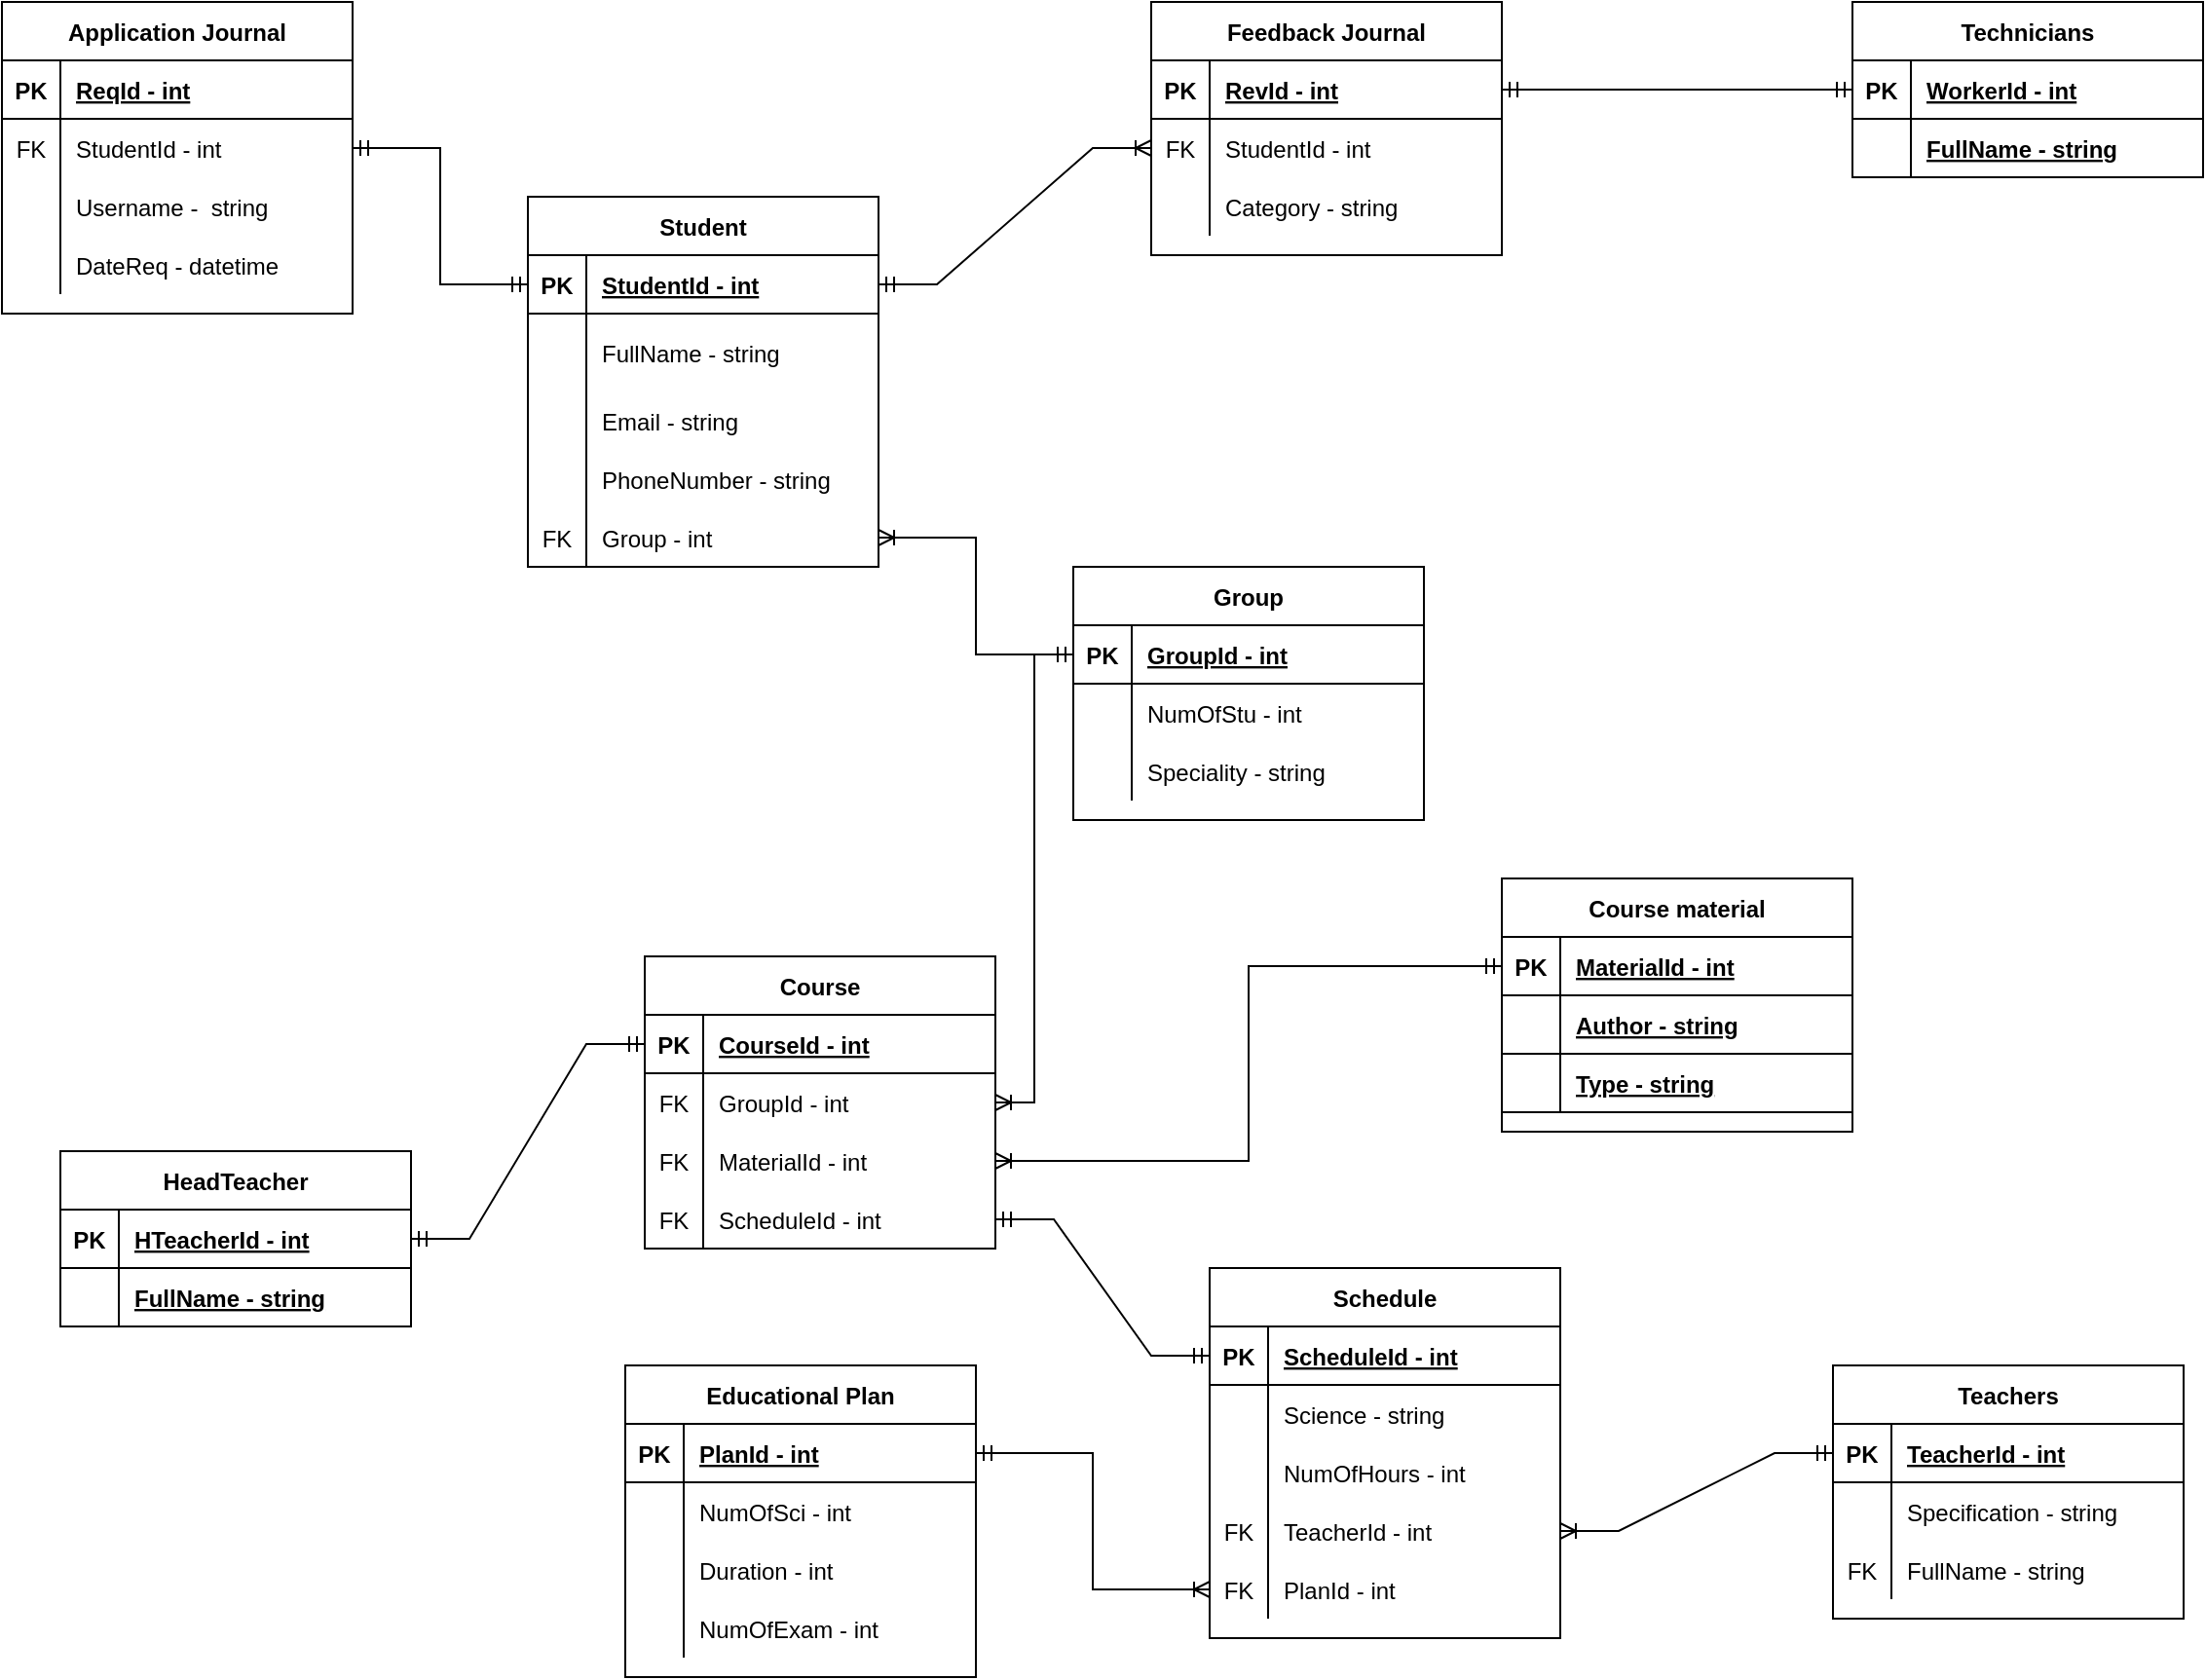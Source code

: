 <mxfile version="15.8.8" type="github">
  <diagram id="3wXirlA94ClRfBBOiUxg" name="Page-1">
    <mxGraphModel dx="1038" dy="579" grid="1" gridSize="10" guides="1" tooltips="1" connect="1" arrows="1" fold="1" page="1" pageScale="1" pageWidth="827" pageHeight="1169" math="0" shadow="0">
      <root>
        <mxCell id="0" />
        <mxCell id="1" parent="0" />
        <mxCell id="1GQ2bCHYJ9LrjRl-KCbF-2" value="Student" style="shape=table;startSize=30;container=1;collapsible=1;childLayout=tableLayout;fixedRows=1;rowLines=0;fontStyle=1;align=center;resizeLast=1;fillColor=default;strokeColor=default;fontColor=default;" parent="1" vertex="1">
          <mxGeometry x="300" y="150" width="180" height="190" as="geometry" />
        </mxCell>
        <mxCell id="1GQ2bCHYJ9LrjRl-KCbF-3" value="" style="shape=partialRectangle;collapsible=0;dropTarget=0;pointerEvents=0;fillColor=none;top=0;left=0;bottom=1;right=0;points=[[0,0.5],[1,0.5]];portConstraint=eastwest;" parent="1GQ2bCHYJ9LrjRl-KCbF-2" vertex="1">
          <mxGeometry y="30" width="180" height="30" as="geometry" />
        </mxCell>
        <mxCell id="1GQ2bCHYJ9LrjRl-KCbF-4" value="PK" style="shape=partialRectangle;connectable=0;fillColor=none;top=0;left=0;bottom=0;right=0;fontStyle=1;overflow=hidden;" parent="1GQ2bCHYJ9LrjRl-KCbF-3" vertex="1">
          <mxGeometry width="30" height="30" as="geometry">
            <mxRectangle width="30" height="30" as="alternateBounds" />
          </mxGeometry>
        </mxCell>
        <mxCell id="1GQ2bCHYJ9LrjRl-KCbF-5" value="StudentId - int" style="shape=partialRectangle;connectable=0;fillColor=none;top=0;left=0;bottom=0;right=0;align=left;spacingLeft=6;fontStyle=5;overflow=hidden;" parent="1GQ2bCHYJ9LrjRl-KCbF-3" vertex="1">
          <mxGeometry x="30" width="150" height="30" as="geometry">
            <mxRectangle width="150" height="30" as="alternateBounds" />
          </mxGeometry>
        </mxCell>
        <mxCell id="1GQ2bCHYJ9LrjRl-KCbF-6" value="" style="shape=partialRectangle;collapsible=0;dropTarget=0;pointerEvents=0;fillColor=none;top=0;left=0;bottom=0;right=0;points=[[0,0.5],[1,0.5]];portConstraint=eastwest;" parent="1GQ2bCHYJ9LrjRl-KCbF-2" vertex="1">
          <mxGeometry y="60" width="180" height="40" as="geometry" />
        </mxCell>
        <mxCell id="1GQ2bCHYJ9LrjRl-KCbF-7" value="" style="shape=partialRectangle;connectable=0;fillColor=none;top=0;left=0;bottom=0;right=0;editable=1;overflow=hidden;" parent="1GQ2bCHYJ9LrjRl-KCbF-6" vertex="1">
          <mxGeometry width="30" height="40" as="geometry">
            <mxRectangle width="30" height="40" as="alternateBounds" />
          </mxGeometry>
        </mxCell>
        <mxCell id="1GQ2bCHYJ9LrjRl-KCbF-8" value="FullName - string" style="shape=partialRectangle;connectable=0;fillColor=none;top=0;left=0;bottom=0;right=0;align=left;spacingLeft=6;overflow=hidden;" parent="1GQ2bCHYJ9LrjRl-KCbF-6" vertex="1">
          <mxGeometry x="30" width="150" height="40" as="geometry">
            <mxRectangle width="150" height="40" as="alternateBounds" />
          </mxGeometry>
        </mxCell>
        <mxCell id="1GQ2bCHYJ9LrjRl-KCbF-9" value="" style="shape=partialRectangle;collapsible=0;dropTarget=0;pointerEvents=0;fillColor=none;top=0;left=0;bottom=0;right=0;points=[[0,0.5],[1,0.5]];portConstraint=eastwest;" parent="1GQ2bCHYJ9LrjRl-KCbF-2" vertex="1">
          <mxGeometry y="100" width="180" height="30" as="geometry" />
        </mxCell>
        <mxCell id="1GQ2bCHYJ9LrjRl-KCbF-10" value="" style="shape=partialRectangle;connectable=0;fillColor=none;top=0;left=0;bottom=0;right=0;editable=1;overflow=hidden;" parent="1GQ2bCHYJ9LrjRl-KCbF-9" vertex="1">
          <mxGeometry width="30" height="30" as="geometry">
            <mxRectangle width="30" height="30" as="alternateBounds" />
          </mxGeometry>
        </mxCell>
        <mxCell id="1GQ2bCHYJ9LrjRl-KCbF-11" value="Email - string" style="shape=partialRectangle;connectable=0;fillColor=none;top=0;left=0;bottom=0;right=0;align=left;spacingLeft=6;overflow=hidden;" parent="1GQ2bCHYJ9LrjRl-KCbF-9" vertex="1">
          <mxGeometry x="30" width="150" height="30" as="geometry">
            <mxRectangle width="150" height="30" as="alternateBounds" />
          </mxGeometry>
        </mxCell>
        <mxCell id="1GQ2bCHYJ9LrjRl-KCbF-12" value="" style="shape=partialRectangle;collapsible=0;dropTarget=0;pointerEvents=0;fillColor=none;top=0;left=0;bottom=0;right=0;points=[[0,0.5],[1,0.5]];portConstraint=eastwest;" parent="1GQ2bCHYJ9LrjRl-KCbF-2" vertex="1">
          <mxGeometry y="130" width="180" height="30" as="geometry" />
        </mxCell>
        <mxCell id="1GQ2bCHYJ9LrjRl-KCbF-13" value="" style="shape=partialRectangle;connectable=0;fillColor=none;top=0;left=0;bottom=0;right=0;editable=1;overflow=hidden;fontColor=default;" parent="1GQ2bCHYJ9LrjRl-KCbF-12" vertex="1">
          <mxGeometry width="30" height="30" as="geometry">
            <mxRectangle width="30" height="30" as="alternateBounds" />
          </mxGeometry>
        </mxCell>
        <mxCell id="1GQ2bCHYJ9LrjRl-KCbF-14" value="PhoneNumber - string" style="shape=partialRectangle;connectable=0;fillColor=none;top=0;left=0;bottom=0;right=0;align=left;spacingLeft=6;overflow=hidden;" parent="1GQ2bCHYJ9LrjRl-KCbF-12" vertex="1">
          <mxGeometry x="30" width="150" height="30" as="geometry">
            <mxRectangle width="150" height="30" as="alternateBounds" />
          </mxGeometry>
        </mxCell>
        <mxCell id="1UBpk-efgQlPTwNu56Kt-1" style="shape=partialRectangle;collapsible=0;dropTarget=0;pointerEvents=0;fillColor=none;top=0;left=0;bottom=0;right=0;points=[[0,0.5],[1,0.5]];portConstraint=eastwest;" vertex="1" parent="1GQ2bCHYJ9LrjRl-KCbF-2">
          <mxGeometry y="160" width="180" height="30" as="geometry" />
        </mxCell>
        <mxCell id="1UBpk-efgQlPTwNu56Kt-2" value="FK" style="shape=partialRectangle;connectable=0;fillColor=none;top=0;left=0;bottom=0;right=0;editable=1;overflow=hidden;fontColor=default;" vertex="1" parent="1UBpk-efgQlPTwNu56Kt-1">
          <mxGeometry width="30" height="30" as="geometry">
            <mxRectangle width="30" height="30" as="alternateBounds" />
          </mxGeometry>
        </mxCell>
        <mxCell id="1UBpk-efgQlPTwNu56Kt-3" value="Group - int" style="shape=partialRectangle;connectable=0;fillColor=none;top=0;left=0;bottom=0;right=0;align=left;spacingLeft=6;overflow=hidden;" vertex="1" parent="1UBpk-efgQlPTwNu56Kt-1">
          <mxGeometry x="30" width="150" height="30" as="geometry">
            <mxRectangle width="150" height="30" as="alternateBounds" />
          </mxGeometry>
        </mxCell>
        <mxCell id="1GQ2bCHYJ9LrjRl-KCbF-15" value="Feedback Journal" style="shape=table;startSize=30;container=1;collapsible=1;childLayout=tableLayout;fixedRows=1;rowLines=0;fontStyle=1;align=center;resizeLast=1;fillColor=default;strokeColor=default;fontColor=default;" parent="1" vertex="1">
          <mxGeometry x="620" y="50" width="180" height="130" as="geometry" />
        </mxCell>
        <mxCell id="1GQ2bCHYJ9LrjRl-KCbF-16" value="" style="shape=partialRectangle;collapsible=0;dropTarget=0;pointerEvents=0;fillColor=none;top=0;left=0;bottom=1;right=0;points=[[0,0.5],[1,0.5]];portConstraint=eastwest;" parent="1GQ2bCHYJ9LrjRl-KCbF-15" vertex="1">
          <mxGeometry y="30" width="180" height="30" as="geometry" />
        </mxCell>
        <mxCell id="1GQ2bCHYJ9LrjRl-KCbF-17" value="PK" style="shape=partialRectangle;connectable=0;fillColor=none;top=0;left=0;bottom=0;right=0;fontStyle=1;overflow=hidden;" parent="1GQ2bCHYJ9LrjRl-KCbF-16" vertex="1">
          <mxGeometry width="30" height="30" as="geometry">
            <mxRectangle width="30" height="30" as="alternateBounds" />
          </mxGeometry>
        </mxCell>
        <mxCell id="1GQ2bCHYJ9LrjRl-KCbF-18" value="RevId - int" style="shape=partialRectangle;connectable=0;fillColor=none;top=0;left=0;bottom=0;right=0;align=left;spacingLeft=6;fontStyle=5;overflow=hidden;" parent="1GQ2bCHYJ9LrjRl-KCbF-16" vertex="1">
          <mxGeometry x="30" width="150" height="30" as="geometry">
            <mxRectangle width="150" height="30" as="alternateBounds" />
          </mxGeometry>
        </mxCell>
        <mxCell id="1GQ2bCHYJ9LrjRl-KCbF-19" value="" style="shape=partialRectangle;collapsible=0;dropTarget=0;pointerEvents=0;fillColor=none;top=0;left=0;bottom=0;right=0;points=[[0,0.5],[1,0.5]];portConstraint=eastwest;" parent="1GQ2bCHYJ9LrjRl-KCbF-15" vertex="1">
          <mxGeometry y="60" width="180" height="30" as="geometry" />
        </mxCell>
        <mxCell id="1GQ2bCHYJ9LrjRl-KCbF-20" value="FK" style="shape=partialRectangle;connectable=0;fillColor=none;top=0;left=0;bottom=0;right=0;editable=1;overflow=hidden;" parent="1GQ2bCHYJ9LrjRl-KCbF-19" vertex="1">
          <mxGeometry width="30" height="30" as="geometry">
            <mxRectangle width="30" height="30" as="alternateBounds" />
          </mxGeometry>
        </mxCell>
        <mxCell id="1GQ2bCHYJ9LrjRl-KCbF-21" value="StudentId - int" style="shape=partialRectangle;connectable=0;fillColor=none;top=0;left=0;bottom=0;right=0;align=left;spacingLeft=6;overflow=hidden;" parent="1GQ2bCHYJ9LrjRl-KCbF-19" vertex="1">
          <mxGeometry x="30" width="150" height="30" as="geometry">
            <mxRectangle width="150" height="30" as="alternateBounds" />
          </mxGeometry>
        </mxCell>
        <mxCell id="1GQ2bCHYJ9LrjRl-KCbF-22" value="" style="shape=partialRectangle;collapsible=0;dropTarget=0;pointerEvents=0;fillColor=none;top=0;left=0;bottom=0;right=0;points=[[0,0.5],[1,0.5]];portConstraint=eastwest;" parent="1GQ2bCHYJ9LrjRl-KCbF-15" vertex="1">
          <mxGeometry y="90" width="180" height="30" as="geometry" />
        </mxCell>
        <mxCell id="1GQ2bCHYJ9LrjRl-KCbF-23" value="" style="shape=partialRectangle;connectable=0;fillColor=none;top=0;left=0;bottom=0;right=0;editable=1;overflow=hidden;" parent="1GQ2bCHYJ9LrjRl-KCbF-22" vertex="1">
          <mxGeometry width="30" height="30" as="geometry">
            <mxRectangle width="30" height="30" as="alternateBounds" />
          </mxGeometry>
        </mxCell>
        <mxCell id="1GQ2bCHYJ9LrjRl-KCbF-24" value="Category - string" style="shape=partialRectangle;connectable=0;fillColor=none;top=0;left=0;bottom=0;right=0;align=left;spacingLeft=6;overflow=hidden;" parent="1GQ2bCHYJ9LrjRl-KCbF-22" vertex="1">
          <mxGeometry x="30" width="150" height="30" as="geometry">
            <mxRectangle width="150" height="30" as="alternateBounds" />
          </mxGeometry>
        </mxCell>
        <mxCell id="1GQ2bCHYJ9LrjRl-KCbF-28" value="Application Journal" style="shape=table;startSize=30;container=1;collapsible=1;childLayout=tableLayout;fixedRows=1;rowLines=0;fontStyle=1;align=center;resizeLast=1;fillColor=default;strokeColor=default;fontColor=default;" parent="1" vertex="1">
          <mxGeometry x="30" y="50" width="180" height="160" as="geometry" />
        </mxCell>
        <mxCell id="1GQ2bCHYJ9LrjRl-KCbF-29" value="" style="shape=partialRectangle;collapsible=0;dropTarget=0;pointerEvents=0;fillColor=none;top=0;left=0;bottom=1;right=0;points=[[0,0.5],[1,0.5]];portConstraint=eastwest;" parent="1GQ2bCHYJ9LrjRl-KCbF-28" vertex="1">
          <mxGeometry y="30" width="180" height="30" as="geometry" />
        </mxCell>
        <mxCell id="1GQ2bCHYJ9LrjRl-KCbF-30" value="PK" style="shape=partialRectangle;connectable=0;fillColor=none;top=0;left=0;bottom=0;right=0;fontStyle=1;overflow=hidden;" parent="1GQ2bCHYJ9LrjRl-KCbF-29" vertex="1">
          <mxGeometry width="30" height="30" as="geometry">
            <mxRectangle width="30" height="30" as="alternateBounds" />
          </mxGeometry>
        </mxCell>
        <mxCell id="1GQ2bCHYJ9LrjRl-KCbF-31" value="ReqId - int" style="shape=partialRectangle;connectable=0;fillColor=none;top=0;left=0;bottom=0;right=0;align=left;spacingLeft=6;fontStyle=5;overflow=hidden;" parent="1GQ2bCHYJ9LrjRl-KCbF-29" vertex="1">
          <mxGeometry x="30" width="150" height="30" as="geometry">
            <mxRectangle width="150" height="30" as="alternateBounds" />
          </mxGeometry>
        </mxCell>
        <mxCell id="1GQ2bCHYJ9LrjRl-KCbF-32" value="" style="shape=partialRectangle;collapsible=0;dropTarget=0;pointerEvents=0;fillColor=none;top=0;left=0;bottom=0;right=0;points=[[0,0.5],[1,0.5]];portConstraint=eastwest;" parent="1GQ2bCHYJ9LrjRl-KCbF-28" vertex="1">
          <mxGeometry y="60" width="180" height="30" as="geometry" />
        </mxCell>
        <mxCell id="1GQ2bCHYJ9LrjRl-KCbF-33" value="FK" style="shape=partialRectangle;connectable=0;fillColor=none;top=0;left=0;bottom=0;right=0;editable=1;overflow=hidden;" parent="1GQ2bCHYJ9LrjRl-KCbF-32" vertex="1">
          <mxGeometry width="30" height="30" as="geometry">
            <mxRectangle width="30" height="30" as="alternateBounds" />
          </mxGeometry>
        </mxCell>
        <mxCell id="1GQ2bCHYJ9LrjRl-KCbF-34" value="StudentId - int" style="shape=partialRectangle;connectable=0;fillColor=none;top=0;left=0;bottom=0;right=0;align=left;spacingLeft=6;overflow=hidden;" parent="1GQ2bCHYJ9LrjRl-KCbF-32" vertex="1">
          <mxGeometry x="30" width="150" height="30" as="geometry">
            <mxRectangle width="150" height="30" as="alternateBounds" />
          </mxGeometry>
        </mxCell>
        <mxCell id="1GQ2bCHYJ9LrjRl-KCbF-35" value="" style="shape=partialRectangle;collapsible=0;dropTarget=0;pointerEvents=0;fillColor=none;top=0;left=0;bottom=0;right=0;points=[[0,0.5],[1,0.5]];portConstraint=eastwest;" parent="1GQ2bCHYJ9LrjRl-KCbF-28" vertex="1">
          <mxGeometry y="90" width="180" height="30" as="geometry" />
        </mxCell>
        <mxCell id="1GQ2bCHYJ9LrjRl-KCbF-36" value="" style="shape=partialRectangle;connectable=0;fillColor=none;top=0;left=0;bottom=0;right=0;editable=1;overflow=hidden;" parent="1GQ2bCHYJ9LrjRl-KCbF-35" vertex="1">
          <mxGeometry width="30" height="30" as="geometry">
            <mxRectangle width="30" height="30" as="alternateBounds" />
          </mxGeometry>
        </mxCell>
        <mxCell id="1GQ2bCHYJ9LrjRl-KCbF-37" value="Username -  string" style="shape=partialRectangle;connectable=0;fillColor=none;top=0;left=0;bottom=0;right=0;align=left;spacingLeft=6;overflow=hidden;" parent="1GQ2bCHYJ9LrjRl-KCbF-35" vertex="1">
          <mxGeometry x="30" width="150" height="30" as="geometry">
            <mxRectangle width="150" height="30" as="alternateBounds" />
          </mxGeometry>
        </mxCell>
        <mxCell id="1GQ2bCHYJ9LrjRl-KCbF-38" value="" style="shape=partialRectangle;collapsible=0;dropTarget=0;pointerEvents=0;fillColor=none;top=0;left=0;bottom=0;right=0;points=[[0,0.5],[1,0.5]];portConstraint=eastwest;" parent="1GQ2bCHYJ9LrjRl-KCbF-28" vertex="1">
          <mxGeometry y="120" width="180" height="30" as="geometry" />
        </mxCell>
        <mxCell id="1GQ2bCHYJ9LrjRl-KCbF-39" value="" style="shape=partialRectangle;connectable=0;fillColor=none;top=0;left=0;bottom=0;right=0;editable=1;overflow=hidden;" parent="1GQ2bCHYJ9LrjRl-KCbF-38" vertex="1">
          <mxGeometry width="30" height="30" as="geometry">
            <mxRectangle width="30" height="30" as="alternateBounds" />
          </mxGeometry>
        </mxCell>
        <mxCell id="1GQ2bCHYJ9LrjRl-KCbF-40" value="DateReq - datetime" style="shape=partialRectangle;connectable=0;fillColor=none;top=0;left=0;bottom=0;right=0;align=left;spacingLeft=6;overflow=hidden;" parent="1GQ2bCHYJ9LrjRl-KCbF-38" vertex="1">
          <mxGeometry x="30" width="150" height="30" as="geometry">
            <mxRectangle width="150" height="30" as="alternateBounds" />
          </mxGeometry>
        </mxCell>
        <mxCell id="1GQ2bCHYJ9LrjRl-KCbF-41" value="Technicians" style="shape=table;startSize=30;container=1;collapsible=1;childLayout=tableLayout;fixedRows=1;rowLines=0;fontStyle=1;align=center;resizeLast=1;fillColor=default;strokeColor=default;fontColor=default;" parent="1" vertex="1">
          <mxGeometry x="980" y="50" width="180" height="90" as="geometry" />
        </mxCell>
        <mxCell id="1GQ2bCHYJ9LrjRl-KCbF-42" value="" style="shape=partialRectangle;collapsible=0;dropTarget=0;pointerEvents=0;fillColor=none;top=0;left=0;bottom=1;right=0;points=[[0,0.5],[1,0.5]];portConstraint=eastwest;" parent="1GQ2bCHYJ9LrjRl-KCbF-41" vertex="1">
          <mxGeometry y="30" width="180" height="30" as="geometry" />
        </mxCell>
        <mxCell id="1GQ2bCHYJ9LrjRl-KCbF-43" value="PK" style="shape=partialRectangle;connectable=0;fillColor=none;top=0;left=0;bottom=0;right=0;fontStyle=1;overflow=hidden;" parent="1GQ2bCHYJ9LrjRl-KCbF-42" vertex="1">
          <mxGeometry width="30" height="30" as="geometry">
            <mxRectangle width="30" height="30" as="alternateBounds" />
          </mxGeometry>
        </mxCell>
        <mxCell id="1GQ2bCHYJ9LrjRl-KCbF-44" value="WorkerId - int" style="shape=partialRectangle;connectable=0;fillColor=none;top=0;left=0;bottom=0;right=0;align=left;spacingLeft=6;fontStyle=5;overflow=hidden;" parent="1GQ2bCHYJ9LrjRl-KCbF-42" vertex="1">
          <mxGeometry x="30" width="150" height="30" as="geometry">
            <mxRectangle width="150" height="30" as="alternateBounds" />
          </mxGeometry>
        </mxCell>
        <mxCell id="5RPTdBX9DgJU7crrJGk--1" style="shape=partialRectangle;collapsible=0;dropTarget=0;pointerEvents=0;fillColor=none;top=0;left=0;bottom=1;right=0;points=[[0,0.5],[1,0.5]];portConstraint=eastwest;" parent="1GQ2bCHYJ9LrjRl-KCbF-41" vertex="1">
          <mxGeometry y="60" width="180" height="30" as="geometry" />
        </mxCell>
        <mxCell id="5RPTdBX9DgJU7crrJGk--2" style="shape=partialRectangle;connectable=0;fillColor=none;top=0;left=0;bottom=0;right=0;fontStyle=1;overflow=hidden;" parent="5RPTdBX9DgJU7crrJGk--1" vertex="1">
          <mxGeometry width="30" height="30" as="geometry">
            <mxRectangle width="30" height="30" as="alternateBounds" />
          </mxGeometry>
        </mxCell>
        <mxCell id="5RPTdBX9DgJU7crrJGk--3" value="FullName - string" style="shape=partialRectangle;connectable=0;fillColor=none;top=0;left=0;bottom=0;right=0;align=left;spacingLeft=6;fontStyle=5;overflow=hidden;" parent="5RPTdBX9DgJU7crrJGk--1" vertex="1">
          <mxGeometry x="30" width="150" height="30" as="geometry">
            <mxRectangle width="150" height="30" as="alternateBounds" />
          </mxGeometry>
        </mxCell>
        <mxCell id="1GQ2bCHYJ9LrjRl-KCbF-67" value="HeadTeacher" style="shape=table;startSize=30;container=1;collapsible=1;childLayout=tableLayout;fixedRows=1;rowLines=0;fontStyle=1;align=center;resizeLast=1;" parent="1" vertex="1">
          <mxGeometry x="60" y="640" width="180" height="90" as="geometry" />
        </mxCell>
        <mxCell id="1GQ2bCHYJ9LrjRl-KCbF-68" value="" style="shape=partialRectangle;collapsible=0;dropTarget=0;pointerEvents=0;fillColor=none;top=0;left=0;bottom=1;right=0;points=[[0,0.5],[1,0.5]];portConstraint=eastwest;" parent="1GQ2bCHYJ9LrjRl-KCbF-67" vertex="1">
          <mxGeometry y="30" width="180" height="30" as="geometry" />
        </mxCell>
        <mxCell id="1GQ2bCHYJ9LrjRl-KCbF-69" value="PK" style="shape=partialRectangle;connectable=0;fillColor=none;top=0;left=0;bottom=0;right=0;fontStyle=1;overflow=hidden;" parent="1GQ2bCHYJ9LrjRl-KCbF-68" vertex="1">
          <mxGeometry width="30" height="30" as="geometry">
            <mxRectangle width="30" height="30" as="alternateBounds" />
          </mxGeometry>
        </mxCell>
        <mxCell id="1GQ2bCHYJ9LrjRl-KCbF-70" value="HTeacherId - int" style="shape=partialRectangle;connectable=0;fillColor=none;top=0;left=0;bottom=0;right=0;align=left;spacingLeft=6;fontStyle=5;overflow=hidden;" parent="1GQ2bCHYJ9LrjRl-KCbF-68" vertex="1">
          <mxGeometry x="30" width="150" height="30" as="geometry">
            <mxRectangle width="150" height="30" as="alternateBounds" />
          </mxGeometry>
        </mxCell>
        <mxCell id="5RPTdBX9DgJU7crrJGk--4" style="shape=partialRectangle;collapsible=0;dropTarget=0;pointerEvents=0;fillColor=none;top=0;left=0;bottom=1;right=0;points=[[0,0.5],[1,0.5]];portConstraint=eastwest;" parent="1GQ2bCHYJ9LrjRl-KCbF-67" vertex="1">
          <mxGeometry y="60" width="180" height="30" as="geometry" />
        </mxCell>
        <mxCell id="5RPTdBX9DgJU7crrJGk--5" style="shape=partialRectangle;connectable=0;fillColor=none;top=0;left=0;bottom=0;right=0;fontStyle=1;overflow=hidden;" parent="5RPTdBX9DgJU7crrJGk--4" vertex="1">
          <mxGeometry width="30" height="30" as="geometry">
            <mxRectangle width="30" height="30" as="alternateBounds" />
          </mxGeometry>
        </mxCell>
        <mxCell id="5RPTdBX9DgJU7crrJGk--6" value="FullName - string" style="shape=partialRectangle;connectable=0;fillColor=none;top=0;left=0;bottom=0;right=0;align=left;spacingLeft=6;fontStyle=5;overflow=hidden;" parent="5RPTdBX9DgJU7crrJGk--4" vertex="1">
          <mxGeometry x="30" width="150" height="30" as="geometry">
            <mxRectangle width="150" height="30" as="alternateBounds" />
          </mxGeometry>
        </mxCell>
        <mxCell id="1GQ2bCHYJ9LrjRl-KCbF-80" value="Educational Plan" style="shape=table;startSize=30;container=1;collapsible=1;childLayout=tableLayout;fixedRows=1;rowLines=0;fontStyle=1;align=center;resizeLast=1;fillColor=default;strokeColor=default;fontColor=default;" parent="1" vertex="1">
          <mxGeometry x="350" y="750" width="180" height="160" as="geometry" />
        </mxCell>
        <mxCell id="1GQ2bCHYJ9LrjRl-KCbF-81" value="" style="shape=partialRectangle;collapsible=0;dropTarget=0;pointerEvents=0;fillColor=none;top=0;left=0;bottom=1;right=0;points=[[0,0.5],[1,0.5]];portConstraint=eastwest;" parent="1GQ2bCHYJ9LrjRl-KCbF-80" vertex="1">
          <mxGeometry y="30" width="180" height="30" as="geometry" />
        </mxCell>
        <mxCell id="1GQ2bCHYJ9LrjRl-KCbF-82" value="PK" style="shape=partialRectangle;connectable=0;fillColor=none;top=0;left=0;bottom=0;right=0;fontStyle=1;overflow=hidden;" parent="1GQ2bCHYJ9LrjRl-KCbF-81" vertex="1">
          <mxGeometry width="30" height="30" as="geometry">
            <mxRectangle width="30" height="30" as="alternateBounds" />
          </mxGeometry>
        </mxCell>
        <mxCell id="1GQ2bCHYJ9LrjRl-KCbF-83" value="PlanId - int" style="shape=partialRectangle;connectable=0;fillColor=none;top=0;left=0;bottom=0;right=0;align=left;spacingLeft=6;fontStyle=5;overflow=hidden;" parent="1GQ2bCHYJ9LrjRl-KCbF-81" vertex="1">
          <mxGeometry x="30" width="150" height="30" as="geometry">
            <mxRectangle width="150" height="30" as="alternateBounds" />
          </mxGeometry>
        </mxCell>
        <mxCell id="1GQ2bCHYJ9LrjRl-KCbF-84" value="" style="shape=partialRectangle;collapsible=0;dropTarget=0;pointerEvents=0;fillColor=none;top=0;left=0;bottom=0;right=0;points=[[0,0.5],[1,0.5]];portConstraint=eastwest;" parent="1GQ2bCHYJ9LrjRl-KCbF-80" vertex="1">
          <mxGeometry y="60" width="180" height="30" as="geometry" />
        </mxCell>
        <mxCell id="1GQ2bCHYJ9LrjRl-KCbF-85" value="" style="shape=partialRectangle;connectable=0;fillColor=none;top=0;left=0;bottom=0;right=0;editable=1;overflow=hidden;" parent="1GQ2bCHYJ9LrjRl-KCbF-84" vertex="1">
          <mxGeometry width="30" height="30" as="geometry">
            <mxRectangle width="30" height="30" as="alternateBounds" />
          </mxGeometry>
        </mxCell>
        <mxCell id="1GQ2bCHYJ9LrjRl-KCbF-86" value="NumOfSci - int" style="shape=partialRectangle;connectable=0;fillColor=none;top=0;left=0;bottom=0;right=0;align=left;spacingLeft=6;overflow=hidden;" parent="1GQ2bCHYJ9LrjRl-KCbF-84" vertex="1">
          <mxGeometry x="30" width="150" height="30" as="geometry">
            <mxRectangle width="150" height="30" as="alternateBounds" />
          </mxGeometry>
        </mxCell>
        <mxCell id="1GQ2bCHYJ9LrjRl-KCbF-87" value="" style="shape=partialRectangle;collapsible=0;dropTarget=0;pointerEvents=0;fillColor=none;top=0;left=0;bottom=0;right=0;points=[[0,0.5],[1,0.5]];portConstraint=eastwest;" parent="1GQ2bCHYJ9LrjRl-KCbF-80" vertex="1">
          <mxGeometry y="90" width="180" height="30" as="geometry" />
        </mxCell>
        <mxCell id="1GQ2bCHYJ9LrjRl-KCbF-88" value="" style="shape=partialRectangle;connectable=0;fillColor=none;top=0;left=0;bottom=0;right=0;editable=1;overflow=hidden;" parent="1GQ2bCHYJ9LrjRl-KCbF-87" vertex="1">
          <mxGeometry width="30" height="30" as="geometry">
            <mxRectangle width="30" height="30" as="alternateBounds" />
          </mxGeometry>
        </mxCell>
        <mxCell id="1GQ2bCHYJ9LrjRl-KCbF-89" value="Duration - int" style="shape=partialRectangle;connectable=0;fillColor=none;top=0;left=0;bottom=0;right=0;align=left;spacingLeft=6;overflow=hidden;" parent="1GQ2bCHYJ9LrjRl-KCbF-87" vertex="1">
          <mxGeometry x="30" width="150" height="30" as="geometry">
            <mxRectangle width="150" height="30" as="alternateBounds" />
          </mxGeometry>
        </mxCell>
        <mxCell id="1GQ2bCHYJ9LrjRl-KCbF-90" value="" style="shape=partialRectangle;collapsible=0;dropTarget=0;pointerEvents=0;fillColor=none;top=0;left=0;bottom=0;right=0;points=[[0,0.5],[1,0.5]];portConstraint=eastwest;" parent="1GQ2bCHYJ9LrjRl-KCbF-80" vertex="1">
          <mxGeometry y="120" width="180" height="30" as="geometry" />
        </mxCell>
        <mxCell id="1GQ2bCHYJ9LrjRl-KCbF-91" value="" style="shape=partialRectangle;connectable=0;fillColor=none;top=0;left=0;bottom=0;right=0;editable=1;overflow=hidden;" parent="1GQ2bCHYJ9LrjRl-KCbF-90" vertex="1">
          <mxGeometry width="30" height="30" as="geometry">
            <mxRectangle width="30" height="30" as="alternateBounds" />
          </mxGeometry>
        </mxCell>
        <mxCell id="1GQ2bCHYJ9LrjRl-KCbF-92" value="NumOfExam - int" style="shape=partialRectangle;connectable=0;fillColor=none;top=0;left=0;bottom=0;right=0;align=left;spacingLeft=6;overflow=hidden;" parent="1GQ2bCHYJ9LrjRl-KCbF-90" vertex="1">
          <mxGeometry x="30" width="150" height="30" as="geometry">
            <mxRectangle width="150" height="30" as="alternateBounds" />
          </mxGeometry>
        </mxCell>
        <mxCell id="1GQ2bCHYJ9LrjRl-KCbF-93" value="Schedule" style="shape=table;startSize=30;container=1;collapsible=1;childLayout=tableLayout;fixedRows=1;rowLines=0;fontStyle=1;align=center;resizeLast=1;" parent="1" vertex="1">
          <mxGeometry x="650" y="700" width="180" height="190" as="geometry">
            <mxRectangle x="650" y="700" width="100" height="30" as="alternateBounds" />
          </mxGeometry>
        </mxCell>
        <mxCell id="1GQ2bCHYJ9LrjRl-KCbF-94" value="" style="shape=partialRectangle;collapsible=0;dropTarget=0;pointerEvents=0;fillColor=none;top=0;left=0;bottom=1;right=0;points=[[0,0.5],[1,0.5]];portConstraint=eastwest;" parent="1GQ2bCHYJ9LrjRl-KCbF-93" vertex="1">
          <mxGeometry y="30" width="180" height="30" as="geometry" />
        </mxCell>
        <mxCell id="1GQ2bCHYJ9LrjRl-KCbF-95" value="PK" style="shape=partialRectangle;connectable=0;fillColor=none;top=0;left=0;bottom=0;right=0;fontStyle=1;overflow=hidden;" parent="1GQ2bCHYJ9LrjRl-KCbF-94" vertex="1">
          <mxGeometry width="30" height="30" as="geometry">
            <mxRectangle width="30" height="30" as="alternateBounds" />
          </mxGeometry>
        </mxCell>
        <mxCell id="1GQ2bCHYJ9LrjRl-KCbF-96" value="ScheduleId - int" style="shape=partialRectangle;connectable=0;fillColor=none;top=0;left=0;bottom=0;right=0;align=left;spacingLeft=6;fontStyle=5;overflow=hidden;" parent="1GQ2bCHYJ9LrjRl-KCbF-94" vertex="1">
          <mxGeometry x="30" width="150" height="30" as="geometry">
            <mxRectangle width="150" height="30" as="alternateBounds" />
          </mxGeometry>
        </mxCell>
        <mxCell id="1GQ2bCHYJ9LrjRl-KCbF-97" value="" style="shape=partialRectangle;collapsible=0;dropTarget=0;pointerEvents=0;fillColor=none;top=0;left=0;bottom=0;right=0;points=[[0,0.5],[1,0.5]];portConstraint=eastwest;" parent="1GQ2bCHYJ9LrjRl-KCbF-93" vertex="1">
          <mxGeometry y="60" width="180" height="30" as="geometry" />
        </mxCell>
        <mxCell id="1GQ2bCHYJ9LrjRl-KCbF-98" value="" style="shape=partialRectangle;connectable=0;fillColor=none;top=0;left=0;bottom=0;right=0;editable=1;overflow=hidden;" parent="1GQ2bCHYJ9LrjRl-KCbF-97" vertex="1">
          <mxGeometry width="30" height="30" as="geometry">
            <mxRectangle width="30" height="30" as="alternateBounds" />
          </mxGeometry>
        </mxCell>
        <mxCell id="1GQ2bCHYJ9LrjRl-KCbF-99" value="Science - string" style="shape=partialRectangle;connectable=0;fillColor=none;top=0;left=0;bottom=0;right=0;align=left;spacingLeft=6;overflow=hidden;" parent="1GQ2bCHYJ9LrjRl-KCbF-97" vertex="1">
          <mxGeometry x="30" width="150" height="30" as="geometry">
            <mxRectangle width="150" height="30" as="alternateBounds" />
          </mxGeometry>
        </mxCell>
        <mxCell id="1GQ2bCHYJ9LrjRl-KCbF-100" value="" style="shape=partialRectangle;collapsible=0;dropTarget=0;pointerEvents=0;fillColor=none;top=0;left=0;bottom=0;right=0;points=[[0,0.5],[1,0.5]];portConstraint=eastwest;" parent="1GQ2bCHYJ9LrjRl-KCbF-93" vertex="1">
          <mxGeometry y="90" width="180" height="30" as="geometry" />
        </mxCell>
        <mxCell id="1GQ2bCHYJ9LrjRl-KCbF-101" value="" style="shape=partialRectangle;connectable=0;fillColor=none;top=0;left=0;bottom=0;right=0;editable=1;overflow=hidden;" parent="1GQ2bCHYJ9LrjRl-KCbF-100" vertex="1">
          <mxGeometry width="30" height="30" as="geometry">
            <mxRectangle width="30" height="30" as="alternateBounds" />
          </mxGeometry>
        </mxCell>
        <mxCell id="1GQ2bCHYJ9LrjRl-KCbF-102" value="NumOfHours - int" style="shape=partialRectangle;connectable=0;fillColor=none;top=0;left=0;bottom=0;right=0;align=left;spacingLeft=6;overflow=hidden;" parent="1GQ2bCHYJ9LrjRl-KCbF-100" vertex="1">
          <mxGeometry x="30" width="150" height="30" as="geometry">
            <mxRectangle width="150" height="30" as="alternateBounds" />
          </mxGeometry>
        </mxCell>
        <mxCell id="1GQ2bCHYJ9LrjRl-KCbF-103" value="" style="shape=partialRectangle;collapsible=0;dropTarget=0;pointerEvents=0;fillColor=none;top=0;left=0;bottom=0;right=0;points=[[0,0.5],[1,0.5]];portConstraint=eastwest;" parent="1GQ2bCHYJ9LrjRl-KCbF-93" vertex="1">
          <mxGeometry y="120" width="180" height="30" as="geometry" />
        </mxCell>
        <mxCell id="1GQ2bCHYJ9LrjRl-KCbF-104" value="FK" style="shape=partialRectangle;connectable=0;fillColor=none;top=0;left=0;bottom=0;right=0;editable=1;overflow=hidden;" parent="1GQ2bCHYJ9LrjRl-KCbF-103" vertex="1">
          <mxGeometry width="30" height="30" as="geometry">
            <mxRectangle width="30" height="30" as="alternateBounds" />
          </mxGeometry>
        </mxCell>
        <mxCell id="1GQ2bCHYJ9LrjRl-KCbF-105" value="TeacherId - int " style="shape=partialRectangle;connectable=0;fillColor=none;top=0;left=0;bottom=0;right=0;align=left;spacingLeft=6;overflow=hidden;" parent="1GQ2bCHYJ9LrjRl-KCbF-103" vertex="1">
          <mxGeometry x="30" width="150" height="30" as="geometry">
            <mxRectangle width="150" height="30" as="alternateBounds" />
          </mxGeometry>
        </mxCell>
        <mxCell id="5Vr_DQMRm_KhnCu7GS3x-1" style="shape=partialRectangle;collapsible=0;dropTarget=0;pointerEvents=0;fillColor=none;top=0;left=0;bottom=0;right=0;points=[[0,0.5],[1,0.5]];portConstraint=eastwest;" parent="1GQ2bCHYJ9LrjRl-KCbF-93" vertex="1">
          <mxGeometry y="150" width="180" height="30" as="geometry" />
        </mxCell>
        <mxCell id="5Vr_DQMRm_KhnCu7GS3x-2" value="FK" style="shape=partialRectangle;connectable=0;fillColor=none;top=0;left=0;bottom=0;right=0;editable=1;overflow=hidden;" parent="5Vr_DQMRm_KhnCu7GS3x-1" vertex="1">
          <mxGeometry width="30" height="30" as="geometry">
            <mxRectangle width="30" height="30" as="alternateBounds" />
          </mxGeometry>
        </mxCell>
        <mxCell id="5Vr_DQMRm_KhnCu7GS3x-3" value="PlanId - int" style="shape=partialRectangle;connectable=0;fillColor=none;top=0;left=0;bottom=0;right=0;align=left;spacingLeft=6;overflow=hidden;" parent="5Vr_DQMRm_KhnCu7GS3x-1" vertex="1">
          <mxGeometry x="30" width="150" height="30" as="geometry">
            <mxRectangle width="150" height="30" as="alternateBounds" />
          </mxGeometry>
        </mxCell>
        <mxCell id="1GQ2bCHYJ9LrjRl-KCbF-106" value="Course" style="shape=table;startSize=30;container=1;collapsible=1;childLayout=tableLayout;fixedRows=1;rowLines=0;fontStyle=1;align=center;resizeLast=1;fillColor=default;strokeColor=default;fontColor=default;" parent="1" vertex="1">
          <mxGeometry x="360" y="540" width="180" height="150" as="geometry">
            <mxRectangle x="360" y="540" width="60" height="30" as="alternateBounds" />
          </mxGeometry>
        </mxCell>
        <mxCell id="1GQ2bCHYJ9LrjRl-KCbF-107" value="" style="shape=partialRectangle;collapsible=0;dropTarget=0;pointerEvents=0;fillColor=none;top=0;left=0;bottom=1;right=0;points=[[0,0.5],[1,0.5]];portConstraint=eastwest;" parent="1GQ2bCHYJ9LrjRl-KCbF-106" vertex="1">
          <mxGeometry y="30" width="180" height="30" as="geometry" />
        </mxCell>
        <mxCell id="1GQ2bCHYJ9LrjRl-KCbF-108" value="PK" style="shape=partialRectangle;connectable=0;fillColor=none;top=0;left=0;bottom=0;right=0;fontStyle=1;overflow=hidden;" parent="1GQ2bCHYJ9LrjRl-KCbF-107" vertex="1">
          <mxGeometry width="30" height="30" as="geometry">
            <mxRectangle width="30" height="30" as="alternateBounds" />
          </mxGeometry>
        </mxCell>
        <mxCell id="1GQ2bCHYJ9LrjRl-KCbF-109" value="CourseId - int" style="shape=partialRectangle;connectable=0;fillColor=none;top=0;left=0;bottom=0;right=0;align=left;spacingLeft=6;fontStyle=5;overflow=hidden;" parent="1GQ2bCHYJ9LrjRl-KCbF-107" vertex="1">
          <mxGeometry x="30" width="150" height="30" as="geometry">
            <mxRectangle width="150" height="30" as="alternateBounds" />
          </mxGeometry>
        </mxCell>
        <mxCell id="1GQ2bCHYJ9LrjRl-KCbF-110" value="" style="shape=partialRectangle;collapsible=0;dropTarget=0;pointerEvents=0;fillColor=none;top=0;left=0;bottom=0;right=0;points=[[0,0.5],[1,0.5]];portConstraint=eastwest;" parent="1GQ2bCHYJ9LrjRl-KCbF-106" vertex="1">
          <mxGeometry y="60" width="180" height="30" as="geometry" />
        </mxCell>
        <mxCell id="1GQ2bCHYJ9LrjRl-KCbF-111" value="FK" style="shape=partialRectangle;connectable=0;fillColor=none;top=0;left=0;bottom=0;right=0;editable=1;overflow=hidden;" parent="1GQ2bCHYJ9LrjRl-KCbF-110" vertex="1">
          <mxGeometry width="30" height="30" as="geometry">
            <mxRectangle width="30" height="30" as="alternateBounds" />
          </mxGeometry>
        </mxCell>
        <mxCell id="1GQ2bCHYJ9LrjRl-KCbF-112" value="GroupId - int" style="shape=partialRectangle;connectable=0;fillColor=none;top=0;left=0;bottom=0;right=0;align=left;spacingLeft=6;overflow=hidden;" parent="1GQ2bCHYJ9LrjRl-KCbF-110" vertex="1">
          <mxGeometry x="30" width="150" height="30" as="geometry">
            <mxRectangle width="150" height="30" as="alternateBounds" />
          </mxGeometry>
        </mxCell>
        <mxCell id="1GQ2bCHYJ9LrjRl-KCbF-113" value="" style="shape=partialRectangle;collapsible=0;dropTarget=0;pointerEvents=0;fillColor=none;top=0;left=0;bottom=0;right=0;points=[[0,0.5],[1,0.5]];portConstraint=eastwest;" parent="1GQ2bCHYJ9LrjRl-KCbF-106" vertex="1">
          <mxGeometry y="90" width="180" height="30" as="geometry" />
        </mxCell>
        <mxCell id="1GQ2bCHYJ9LrjRl-KCbF-114" value="FK" style="shape=partialRectangle;connectable=0;fillColor=none;top=0;left=0;bottom=0;right=0;editable=1;overflow=hidden;" parent="1GQ2bCHYJ9LrjRl-KCbF-113" vertex="1">
          <mxGeometry width="30" height="30" as="geometry">
            <mxRectangle width="30" height="30" as="alternateBounds" />
          </mxGeometry>
        </mxCell>
        <mxCell id="1GQ2bCHYJ9LrjRl-KCbF-115" value="MaterialId - int" style="shape=partialRectangle;connectable=0;fillColor=none;top=0;left=0;bottom=0;right=0;align=left;spacingLeft=6;overflow=hidden;" parent="1GQ2bCHYJ9LrjRl-KCbF-113" vertex="1">
          <mxGeometry x="30" width="150" height="30" as="geometry">
            <mxRectangle width="150" height="30" as="alternateBounds" />
          </mxGeometry>
        </mxCell>
        <mxCell id="3Udb4YVYtacq0rduN-3k-40" style="shape=partialRectangle;collapsible=0;dropTarget=0;pointerEvents=0;fillColor=none;top=0;left=0;bottom=0;right=0;points=[[0,0.5],[1,0.5]];portConstraint=eastwest;" parent="1GQ2bCHYJ9LrjRl-KCbF-106" vertex="1">
          <mxGeometry y="120" width="180" height="30" as="geometry" />
        </mxCell>
        <mxCell id="3Udb4YVYtacq0rduN-3k-41" value="FK" style="shape=partialRectangle;connectable=0;fillColor=none;top=0;left=0;bottom=0;right=0;editable=1;overflow=hidden;fontColor=default;" parent="3Udb4YVYtacq0rduN-3k-40" vertex="1">
          <mxGeometry width="30" height="30" as="geometry">
            <mxRectangle width="30" height="30" as="alternateBounds" />
          </mxGeometry>
        </mxCell>
        <mxCell id="3Udb4YVYtacq0rduN-3k-42" value="ScheduleId - int" style="shape=partialRectangle;connectable=0;fillColor=none;top=0;left=0;bottom=0;right=0;align=left;spacingLeft=6;overflow=hidden;fontColor=default;" parent="3Udb4YVYtacq0rduN-3k-40" vertex="1">
          <mxGeometry x="30" width="150" height="30" as="geometry">
            <mxRectangle width="150" height="30" as="alternateBounds" />
          </mxGeometry>
        </mxCell>
        <mxCell id="1GQ2bCHYJ9LrjRl-KCbF-132" value="Teachers" style="shape=table;startSize=30;container=1;collapsible=1;childLayout=tableLayout;fixedRows=1;rowLines=0;fontStyle=1;align=center;resizeLast=1;fillColor=default;strokeColor=default;fontColor=default;" parent="1" vertex="1">
          <mxGeometry x="970" y="750" width="180" height="130" as="geometry" />
        </mxCell>
        <mxCell id="1GQ2bCHYJ9LrjRl-KCbF-133" value="" style="shape=partialRectangle;collapsible=0;dropTarget=0;pointerEvents=0;fillColor=none;top=0;left=0;bottom=1;right=0;points=[[0,0.5],[1,0.5]];portConstraint=eastwest;" parent="1GQ2bCHYJ9LrjRl-KCbF-132" vertex="1">
          <mxGeometry y="30" width="180" height="30" as="geometry" />
        </mxCell>
        <mxCell id="1GQ2bCHYJ9LrjRl-KCbF-134" value="PK" style="shape=partialRectangle;connectable=0;fillColor=none;top=0;left=0;bottom=0;right=0;fontStyle=1;overflow=hidden;" parent="1GQ2bCHYJ9LrjRl-KCbF-133" vertex="1">
          <mxGeometry width="30" height="30" as="geometry">
            <mxRectangle width="30" height="30" as="alternateBounds" />
          </mxGeometry>
        </mxCell>
        <mxCell id="1GQ2bCHYJ9LrjRl-KCbF-135" value="TeacherId - int" style="shape=partialRectangle;connectable=0;fillColor=none;top=0;left=0;bottom=0;right=0;align=left;spacingLeft=6;fontStyle=5;overflow=hidden;" parent="1GQ2bCHYJ9LrjRl-KCbF-133" vertex="1">
          <mxGeometry x="30" width="150" height="30" as="geometry">
            <mxRectangle width="150" height="30" as="alternateBounds" />
          </mxGeometry>
        </mxCell>
        <mxCell id="1GQ2bCHYJ9LrjRl-KCbF-139" value="" style="shape=partialRectangle;collapsible=0;dropTarget=0;pointerEvents=0;fillColor=none;top=0;left=0;bottom=0;right=0;points=[[0,0.5],[1,0.5]];portConstraint=eastwest;" parent="1GQ2bCHYJ9LrjRl-KCbF-132" vertex="1">
          <mxGeometry y="60" width="180" height="30" as="geometry" />
        </mxCell>
        <mxCell id="1GQ2bCHYJ9LrjRl-KCbF-140" value="" style="shape=partialRectangle;connectable=0;fillColor=none;top=0;left=0;bottom=0;right=0;editable=1;overflow=hidden;" parent="1GQ2bCHYJ9LrjRl-KCbF-139" vertex="1">
          <mxGeometry width="30" height="30" as="geometry">
            <mxRectangle width="30" height="30" as="alternateBounds" />
          </mxGeometry>
        </mxCell>
        <mxCell id="1GQ2bCHYJ9LrjRl-KCbF-141" value="Specification - string" style="shape=partialRectangle;connectable=0;fillColor=none;top=0;left=0;bottom=0;right=0;align=left;spacingLeft=6;overflow=hidden;" parent="1GQ2bCHYJ9LrjRl-KCbF-139" vertex="1">
          <mxGeometry x="30" width="150" height="30" as="geometry">
            <mxRectangle width="150" height="30" as="alternateBounds" />
          </mxGeometry>
        </mxCell>
        <mxCell id="1GQ2bCHYJ9LrjRl-KCbF-142" value="" style="shape=partialRectangle;collapsible=0;dropTarget=0;pointerEvents=0;fillColor=none;top=0;left=0;bottom=0;right=0;points=[[0,0.5],[1,0.5]];portConstraint=eastwest;" parent="1GQ2bCHYJ9LrjRl-KCbF-132" vertex="1">
          <mxGeometry y="90" width="180" height="30" as="geometry" />
        </mxCell>
        <mxCell id="1GQ2bCHYJ9LrjRl-KCbF-143" value="FK" style="shape=partialRectangle;connectable=0;fillColor=none;top=0;left=0;bottom=0;right=0;editable=1;overflow=hidden;" parent="1GQ2bCHYJ9LrjRl-KCbF-142" vertex="1">
          <mxGeometry width="30" height="30" as="geometry">
            <mxRectangle width="30" height="30" as="alternateBounds" />
          </mxGeometry>
        </mxCell>
        <mxCell id="1GQ2bCHYJ9LrjRl-KCbF-144" value="FullName - string" style="shape=partialRectangle;connectable=0;fillColor=none;top=0;left=0;bottom=0;right=0;align=left;spacingLeft=6;overflow=hidden;" parent="1GQ2bCHYJ9LrjRl-KCbF-142" vertex="1">
          <mxGeometry x="30" width="150" height="30" as="geometry">
            <mxRectangle width="150" height="30" as="alternateBounds" />
          </mxGeometry>
        </mxCell>
        <mxCell id="Ohg33WPaRa7_dt1_ekyd-2" value="" style="edgeStyle=entityRelationEdgeStyle;fontSize=12;html=1;endArrow=ERoneToMany;startArrow=ERmandOne;rounded=0;exitX=1;exitY=0.5;exitDx=0;exitDy=0;entryX=0;entryY=0.5;entryDx=0;entryDy=0;startFill=0;endFill=0;" parent="1" source="1GQ2bCHYJ9LrjRl-KCbF-3" target="1GQ2bCHYJ9LrjRl-KCbF-19" edge="1">
          <mxGeometry width="100" height="100" relative="1" as="geometry">
            <mxPoint x="230" y="95" as="sourcePoint" />
            <mxPoint x="380" y="315" as="targetPoint" />
          </mxGeometry>
        </mxCell>
        <mxCell id="Ohg33WPaRa7_dt1_ekyd-3" value="" style="edgeStyle=entityRelationEdgeStyle;fontSize=12;html=1;endArrow=ERmandOne;startArrow=ERmandOne;rounded=0;exitX=1;exitY=0.5;exitDx=0;exitDy=0;entryX=0;entryY=0.5;entryDx=0;entryDy=0;startFill=0;endFill=0;" parent="1" source="1GQ2bCHYJ9LrjRl-KCbF-16" target="1GQ2bCHYJ9LrjRl-KCbF-42" edge="1">
          <mxGeometry width="100" height="100" relative="1" as="geometry">
            <mxPoint x="570" y="250" as="sourcePoint" />
            <mxPoint x="670" y="150" as="targetPoint" />
          </mxGeometry>
        </mxCell>
        <mxCell id="Ohg33WPaRa7_dt1_ekyd-7" value="" style="edgeStyle=entityRelationEdgeStyle;fontSize=12;html=1;endArrow=ERmandOne;startArrow=ERoneToMany;rounded=0;exitX=1;exitY=0.5;exitDx=0;exitDy=0;entryX=0;entryY=0.5;entryDx=0;entryDy=0;startFill=0;endFill=0;" parent="1" source="1GQ2bCHYJ9LrjRl-KCbF-103" target="1GQ2bCHYJ9LrjRl-KCbF-133" edge="1">
          <mxGeometry width="100" height="100" relative="1" as="geometry">
            <mxPoint x="550" y="770" as="sourcePoint" />
            <mxPoint x="650" y="670" as="targetPoint" />
          </mxGeometry>
        </mxCell>
        <mxCell id="Ohg33WPaRa7_dt1_ekyd-9" value="" style="edgeStyle=entityRelationEdgeStyle;fontSize=12;html=1;endArrow=ERmandOne;startArrow=ERmandOne;rounded=0;exitX=1;exitY=0.5;exitDx=0;exitDy=0;entryX=0;entryY=0.5;entryDx=0;entryDy=0;startFill=0;endFill=0;" parent="1" source="1GQ2bCHYJ9LrjRl-KCbF-68" target="1GQ2bCHYJ9LrjRl-KCbF-107" edge="1">
          <mxGeometry width="100" height="100" relative="1" as="geometry">
            <mxPoint x="250" y="700" as="sourcePoint" />
            <mxPoint x="350" y="600" as="targetPoint" />
          </mxGeometry>
        </mxCell>
        <mxCell id="Ohg33WPaRa7_dt1_ekyd-12" value="" style="edgeStyle=entityRelationEdgeStyle;fontSize=12;html=1;endArrow=ERmandOne;startArrow=ERmandOne;rounded=0;startFill=0;endFill=0;exitX=1;exitY=0.5;exitDx=0;exitDy=0;entryX=0;entryY=0.5;entryDx=0;entryDy=0;" parent="1" source="3Udb4YVYtacq0rduN-3k-40" target="1GQ2bCHYJ9LrjRl-KCbF-94" edge="1">
          <mxGeometry width="100" height="100" relative="1" as="geometry">
            <mxPoint x="620" y="700" as="sourcePoint" />
            <mxPoint x="720" y="600" as="targetPoint" />
          </mxGeometry>
        </mxCell>
        <mxCell id="3Udb4YVYtacq0rduN-3k-1" value="Group" style="shape=table;startSize=30;container=1;collapsible=1;childLayout=tableLayout;fixedRows=1;rowLines=0;fontStyle=1;align=center;resizeLast=1;fontColor=default;strokeColor=default;fillColor=default;" parent="1" vertex="1">
          <mxGeometry x="580" y="340" width="180" height="130" as="geometry" />
        </mxCell>
        <mxCell id="3Udb4YVYtacq0rduN-3k-2" value="" style="shape=partialRectangle;collapsible=0;dropTarget=0;pointerEvents=0;fillColor=none;top=0;left=0;bottom=1;right=0;points=[[0,0.5],[1,0.5]];portConstraint=eastwest;fontColor=default;strokeColor=default;" parent="3Udb4YVYtacq0rduN-3k-1" vertex="1">
          <mxGeometry y="30" width="180" height="30" as="geometry" />
        </mxCell>
        <mxCell id="3Udb4YVYtacq0rduN-3k-3" value="PK" style="shape=partialRectangle;connectable=0;fillColor=none;top=0;left=0;bottom=0;right=0;fontStyle=1;overflow=hidden;fontColor=default;strokeColor=default;" parent="3Udb4YVYtacq0rduN-3k-2" vertex="1">
          <mxGeometry width="30" height="30" as="geometry">
            <mxRectangle width="30" height="30" as="alternateBounds" />
          </mxGeometry>
        </mxCell>
        <mxCell id="3Udb4YVYtacq0rduN-3k-4" value="GroupId - int" style="shape=partialRectangle;connectable=0;fillColor=none;top=0;left=0;bottom=0;right=0;align=left;spacingLeft=6;fontStyle=5;overflow=hidden;fontColor=default;strokeColor=default;" parent="3Udb4YVYtacq0rduN-3k-2" vertex="1">
          <mxGeometry x="30" width="150" height="30" as="geometry">
            <mxRectangle width="150" height="30" as="alternateBounds" />
          </mxGeometry>
        </mxCell>
        <mxCell id="3Udb4YVYtacq0rduN-3k-5" value="" style="shape=partialRectangle;collapsible=0;dropTarget=0;pointerEvents=0;fillColor=none;top=0;left=0;bottom=0;right=0;points=[[0,0.5],[1,0.5]];portConstraint=eastwest;fontColor=default;strokeColor=default;" parent="3Udb4YVYtacq0rduN-3k-1" vertex="1">
          <mxGeometry y="60" width="180" height="30" as="geometry" />
        </mxCell>
        <mxCell id="3Udb4YVYtacq0rduN-3k-6" value="" style="shape=partialRectangle;connectable=0;fillColor=none;top=0;left=0;bottom=0;right=0;editable=1;overflow=hidden;fontColor=default;strokeColor=default;" parent="3Udb4YVYtacq0rduN-3k-5" vertex="1">
          <mxGeometry width="30" height="30" as="geometry">
            <mxRectangle width="30" height="30" as="alternateBounds" />
          </mxGeometry>
        </mxCell>
        <mxCell id="3Udb4YVYtacq0rduN-3k-7" value="NumOfStu - int" style="shape=partialRectangle;connectable=0;fillColor=none;top=0;left=0;bottom=0;right=0;align=left;spacingLeft=6;overflow=hidden;fontColor=default;strokeColor=default;" parent="3Udb4YVYtacq0rduN-3k-5" vertex="1">
          <mxGeometry x="30" width="150" height="30" as="geometry">
            <mxRectangle width="150" height="30" as="alternateBounds" />
          </mxGeometry>
        </mxCell>
        <mxCell id="3Udb4YVYtacq0rduN-3k-8" value="" style="shape=partialRectangle;collapsible=0;dropTarget=0;pointerEvents=0;fillColor=none;top=0;left=0;bottom=0;right=0;points=[[0,0.5],[1,0.5]];portConstraint=eastwest;fontColor=default;strokeColor=default;" parent="3Udb4YVYtacq0rduN-3k-1" vertex="1">
          <mxGeometry y="90" width="180" height="30" as="geometry" />
        </mxCell>
        <mxCell id="3Udb4YVYtacq0rduN-3k-9" value="" style="shape=partialRectangle;connectable=0;fillColor=none;top=0;left=0;bottom=0;right=0;editable=1;overflow=hidden;fontColor=default;strokeColor=default;" parent="3Udb4YVYtacq0rduN-3k-8" vertex="1">
          <mxGeometry width="30" height="30" as="geometry">
            <mxRectangle width="30" height="30" as="alternateBounds" />
          </mxGeometry>
        </mxCell>
        <mxCell id="3Udb4YVYtacq0rduN-3k-10" value="Speciality - string" style="shape=partialRectangle;connectable=0;fillColor=none;top=0;left=0;bottom=0;right=0;align=left;spacingLeft=6;overflow=hidden;fontColor=default;strokeColor=default;" parent="3Udb4YVYtacq0rduN-3k-8" vertex="1">
          <mxGeometry x="30" width="150" height="30" as="geometry">
            <mxRectangle width="150" height="30" as="alternateBounds" />
          </mxGeometry>
        </mxCell>
        <mxCell id="3Udb4YVYtacq0rduN-3k-14" value="Course material" style="shape=table;startSize=30;container=1;collapsible=1;childLayout=tableLayout;fixedRows=1;rowLines=0;fontStyle=1;align=center;resizeLast=1;fontColor=default;strokeColor=default;fillColor=default;" parent="1" vertex="1">
          <mxGeometry x="800" y="500" width="180" height="130" as="geometry" />
        </mxCell>
        <mxCell id="3Udb4YVYtacq0rduN-3k-15" value="" style="shape=partialRectangle;collapsible=0;dropTarget=0;pointerEvents=0;fillColor=none;top=0;left=0;bottom=1;right=0;points=[[0,0.5],[1,0.5]];portConstraint=eastwest;fontColor=default;strokeColor=default;" parent="3Udb4YVYtacq0rduN-3k-14" vertex="1">
          <mxGeometry y="30" width="180" height="30" as="geometry" />
        </mxCell>
        <mxCell id="3Udb4YVYtacq0rduN-3k-16" value="PK" style="shape=partialRectangle;connectable=0;fillColor=none;top=0;left=0;bottom=0;right=0;fontStyle=1;overflow=hidden;fontColor=default;strokeColor=default;" parent="3Udb4YVYtacq0rduN-3k-15" vertex="1">
          <mxGeometry width="30" height="30" as="geometry">
            <mxRectangle width="30" height="30" as="alternateBounds" />
          </mxGeometry>
        </mxCell>
        <mxCell id="3Udb4YVYtacq0rduN-3k-17" value="MaterialId - int" style="shape=partialRectangle;connectable=0;fillColor=none;top=0;left=0;bottom=0;right=0;align=left;spacingLeft=6;fontStyle=5;overflow=hidden;fontColor=default;strokeColor=default;" parent="3Udb4YVYtacq0rduN-3k-15" vertex="1">
          <mxGeometry x="30" width="150" height="30" as="geometry">
            <mxRectangle width="150" height="30" as="alternateBounds" />
          </mxGeometry>
        </mxCell>
        <mxCell id="5RPTdBX9DgJU7crrJGk--8" style="shape=partialRectangle;collapsible=0;dropTarget=0;pointerEvents=0;fillColor=none;top=0;left=0;bottom=1;right=0;points=[[0,0.5],[1,0.5]];portConstraint=eastwest;fontColor=default;strokeColor=default;" parent="3Udb4YVYtacq0rduN-3k-14" vertex="1">
          <mxGeometry y="60" width="180" height="30" as="geometry" />
        </mxCell>
        <mxCell id="5RPTdBX9DgJU7crrJGk--9" style="shape=partialRectangle;connectable=0;fillColor=none;top=0;left=0;bottom=0;right=0;fontStyle=1;overflow=hidden;fontColor=default;strokeColor=default;" parent="5RPTdBX9DgJU7crrJGk--8" vertex="1">
          <mxGeometry width="30" height="30" as="geometry">
            <mxRectangle width="30" height="30" as="alternateBounds" />
          </mxGeometry>
        </mxCell>
        <mxCell id="5RPTdBX9DgJU7crrJGk--10" value="Author - string" style="shape=partialRectangle;connectable=0;fillColor=none;top=0;left=0;bottom=0;right=0;align=left;spacingLeft=6;fontStyle=5;overflow=hidden;fontColor=default;strokeColor=default;" parent="5RPTdBX9DgJU7crrJGk--8" vertex="1">
          <mxGeometry x="30" width="150" height="30" as="geometry">
            <mxRectangle width="150" height="30" as="alternateBounds" />
          </mxGeometry>
        </mxCell>
        <mxCell id="5RPTdBX9DgJU7crrJGk--11" style="shape=partialRectangle;collapsible=0;dropTarget=0;pointerEvents=0;fillColor=none;top=0;left=0;bottom=1;right=0;points=[[0,0.5],[1,0.5]];portConstraint=eastwest;fontColor=default;strokeColor=default;" parent="3Udb4YVYtacq0rduN-3k-14" vertex="1">
          <mxGeometry y="90" width="180" height="30" as="geometry" />
        </mxCell>
        <mxCell id="5RPTdBX9DgJU7crrJGk--12" style="shape=partialRectangle;connectable=0;fillColor=none;top=0;left=0;bottom=0;right=0;fontStyle=1;overflow=hidden;fontColor=default;strokeColor=default;" parent="5RPTdBX9DgJU7crrJGk--11" vertex="1">
          <mxGeometry width="30" height="30" as="geometry">
            <mxRectangle width="30" height="30" as="alternateBounds" />
          </mxGeometry>
        </mxCell>
        <mxCell id="5RPTdBX9DgJU7crrJGk--13" value="Type - string" style="shape=partialRectangle;connectable=0;fillColor=none;top=0;left=0;bottom=0;right=0;align=left;spacingLeft=6;fontStyle=5;overflow=hidden;fontColor=default;strokeColor=default;" parent="5RPTdBX9DgJU7crrJGk--11" vertex="1">
          <mxGeometry x="30" width="150" height="30" as="geometry">
            <mxRectangle width="150" height="30" as="alternateBounds" />
          </mxGeometry>
        </mxCell>
        <mxCell id="PLcEWrQ6m0Cw3t05Lv1P-1" style="edgeStyle=orthogonalEdgeStyle;rounded=0;orthogonalLoop=1;jettySize=auto;html=1;exitX=0;exitY=0.5;exitDx=0;exitDy=0;entryX=1;entryY=0.5;entryDx=0;entryDy=0;startArrow=ERmandOne;startFill=0;endArrow=ERoneToMany;endFill=0;" parent="1" source="3Udb4YVYtacq0rduN-3k-15" target="1GQ2bCHYJ9LrjRl-KCbF-113" edge="1">
          <mxGeometry relative="1" as="geometry" />
        </mxCell>
        <mxCell id="PLcEWrQ6m0Cw3t05Lv1P-3" style="edgeStyle=orthogonalEdgeStyle;rounded=0;orthogonalLoop=1;jettySize=auto;html=1;exitX=0;exitY=0.5;exitDx=0;exitDy=0;entryX=1;entryY=0.5;entryDx=0;entryDy=0;startArrow=ERmandOne;startFill=0;endArrow=ERoneToMany;endFill=0;" parent="1" source="3Udb4YVYtacq0rduN-3k-2" target="1GQ2bCHYJ9LrjRl-KCbF-110" edge="1">
          <mxGeometry relative="1" as="geometry" />
        </mxCell>
        <mxCell id="PLcEWrQ6m0Cw3t05Lv1P-8" style="edgeStyle=orthogonalEdgeStyle;rounded=0;orthogonalLoop=1;jettySize=auto;html=1;exitX=0;exitY=0.5;exitDx=0;exitDy=0;entryX=1;entryY=0.5;entryDx=0;entryDy=0;startArrow=ERmandOne;startFill=0;endArrow=ERoneToMany;endFill=0;" parent="1" source="3Udb4YVYtacq0rduN-3k-2" target="1UBpk-efgQlPTwNu56Kt-1" edge="1">
          <mxGeometry relative="1" as="geometry">
            <mxPoint x="414" y="435" as="targetPoint" />
          </mxGeometry>
        </mxCell>
        <mxCell id="5Vr_DQMRm_KhnCu7GS3x-4" style="edgeStyle=orthogonalEdgeStyle;rounded=0;orthogonalLoop=1;jettySize=auto;html=1;exitX=1;exitY=0.5;exitDx=0;exitDy=0;entryX=0;entryY=0.5;entryDx=0;entryDy=0;startArrow=ERmandOne;startFill=0;endArrow=ERmandOne;endFill=0;" parent="1" source="1GQ2bCHYJ9LrjRl-KCbF-32" target="1GQ2bCHYJ9LrjRl-KCbF-3" edge="1">
          <mxGeometry relative="1" as="geometry" />
        </mxCell>
        <mxCell id="5Vr_DQMRm_KhnCu7GS3x-5" style="edgeStyle=orthogonalEdgeStyle;rounded=0;orthogonalLoop=1;jettySize=auto;html=1;exitX=1;exitY=0.5;exitDx=0;exitDy=0;entryX=0;entryY=0.5;entryDx=0;entryDy=0;startArrow=ERmandOne;startFill=0;endArrow=ERoneToMany;endFill=0;" parent="1" source="1GQ2bCHYJ9LrjRl-KCbF-81" target="5Vr_DQMRm_KhnCu7GS3x-1" edge="1">
          <mxGeometry relative="1" as="geometry" />
        </mxCell>
      </root>
    </mxGraphModel>
  </diagram>
</mxfile>
